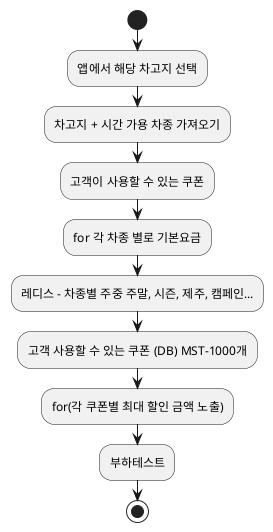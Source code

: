 @startuml
'https://plantuml.com/activity-diagram-beta

start
:앱에서 해당 차고지 선택;

:차고지 + 시간 가용 차종 가져오기;
:고객이 사용할 수 있는 쿠폰;
'(20개) 빌릴 수 있는것만 가져오는지

:for 각 차종 별로 기본요금;
:레디스 - 차종별 주중 주말, 시즌, 제주, 캠페인...;

:고객 사용할 수 있는 쿠폰 (DB) MST-1000개;
:for(각 쿠폰별 최대 할인 금액 노출);

:부하테스트;
stop

@enduml
